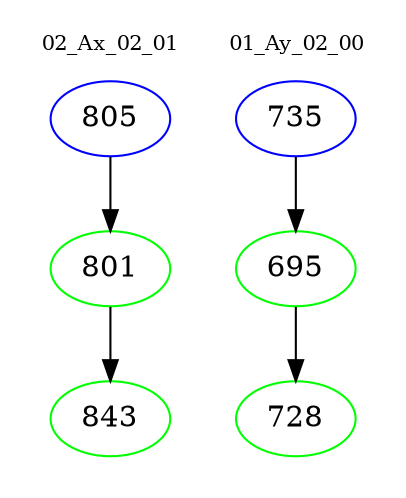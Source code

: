digraph{
subgraph cluster_0 {
color = white
label = "02_Ax_02_01";
fontsize=10;
T0_805 [label="805", color="blue"]
T0_805 -> T0_801 [color="black"]
T0_801 [label="801", color="green"]
T0_801 -> T0_843 [color="black"]
T0_843 [label="843", color="green"]
}
subgraph cluster_1 {
color = white
label = "01_Ay_02_00";
fontsize=10;
T1_735 [label="735", color="blue"]
T1_735 -> T1_695 [color="black"]
T1_695 [label="695", color="green"]
T1_695 -> T1_728 [color="black"]
T1_728 [label="728", color="green"]
}
}
